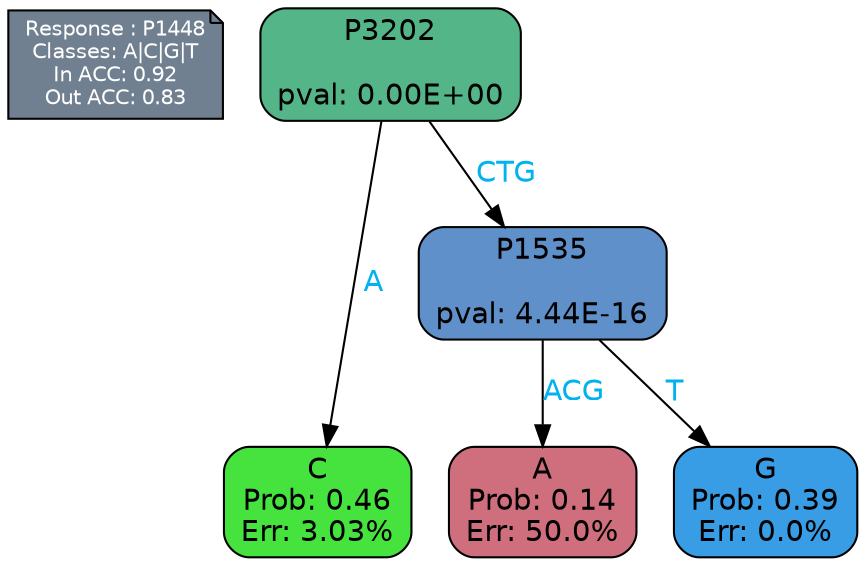 digraph Tree {
node [shape=box, style="filled, rounded", color="black", fontname=helvetica] ;
graph [ranksep=equally, splines=polylines, bgcolor=transparent, dpi=600] ;
edge [fontname=helvetica] ;
LEGEND [label="Response : P1448
Classes: A|C|G|T
In ACC: 0.92
Out ACC: 0.83
",shape=note,align=left,style=filled,fillcolor="slategray",fontcolor="white",fontsize=10];1 [label="P3202

pval: 0.00E+00", fillcolor="#54b688"] ;
2 [label="C
Prob: 0.46
Err: 3.03%", fillcolor="#46e23e"] ;
3 [label="P1535

pval: 4.44E-16", fillcolor="#6090c9"] ;
4 [label="A
Prob: 0.14
Err: 50.0%", fillcolor="#cf6e7d"] ;
5 [label="G
Prob: 0.39
Err: 0.0%", fillcolor="#399de5"] ;
1 -> 2 [label="A",fontcolor=deepskyblue2] ;
1 -> 3 [label="CTG",fontcolor=deepskyblue2] ;
3 -> 4 [label="ACG",fontcolor=deepskyblue2] ;
3 -> 5 [label="T",fontcolor=deepskyblue2] ;
{rank = same; 2;4;5;}{rank = same; LEGEND;1;}}